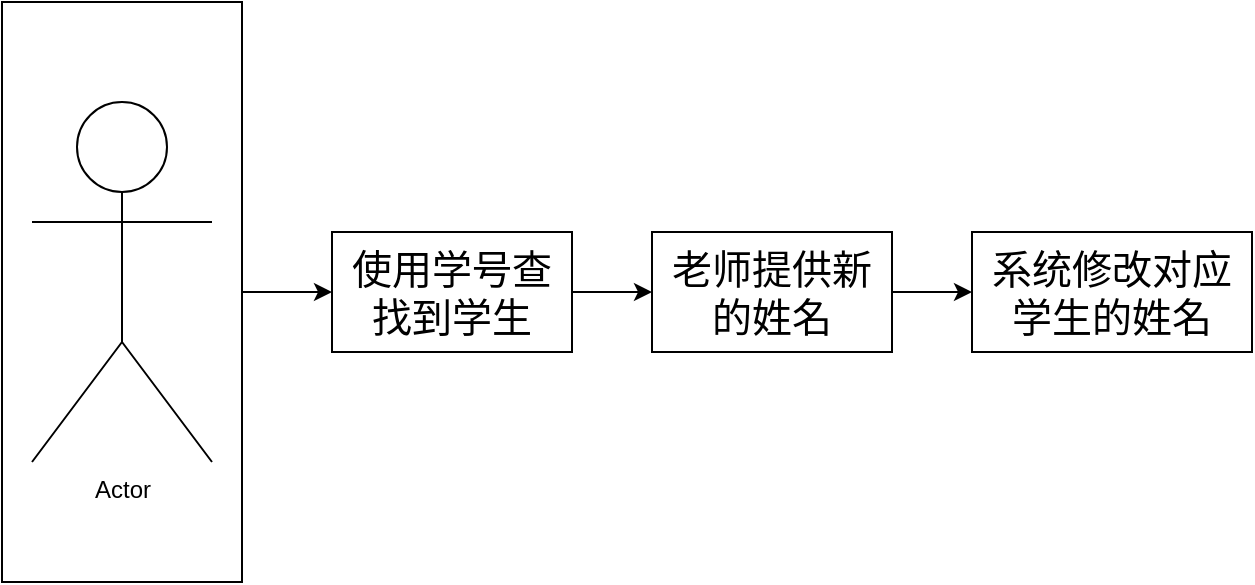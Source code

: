 <mxfile version="28.0.6">
  <diagram name="第 1 页" id="4-S_aAR4cd4ER7KxT5Eb">
    <mxGraphModel dx="1213" dy="828" grid="1" gridSize="10" guides="1" tooltips="1" connect="1" arrows="1" fold="1" page="1" pageScale="1" pageWidth="827" pageHeight="1169" math="0" shadow="0">
      <root>
        <mxCell id="0" />
        <mxCell id="1" parent="0" />
        <mxCell id="XmJOeP8d9jcaQMZHwrel-5" value="" style="whiteSpace=wrap;html=1;" vertex="1" parent="1">
          <mxGeometry x="55" y="280" width="120" height="290" as="geometry" />
        </mxCell>
        <mxCell id="XmJOeP8d9jcaQMZHwrel-1" value="Actor" style="shape=umlActor;verticalLabelPosition=bottom;verticalAlign=top;html=1;outlineConnect=0;" vertex="1" parent="1">
          <mxGeometry x="70" y="330" width="90" height="180" as="geometry" />
        </mxCell>
        <mxCell id="XmJOeP8d9jcaQMZHwrel-6" value="&lt;font style=&quot;font-size: 20px;&quot;&gt;使用学号查找到学生&lt;/font&gt;" style="rounded=0;whiteSpace=wrap;html=1;" vertex="1" parent="1">
          <mxGeometry x="220" y="395" width="120" height="60" as="geometry" />
        </mxCell>
        <mxCell id="XmJOeP8d9jcaQMZHwrel-7" value="" style="endArrow=classic;html=1;rounded=0;exitX=1;exitY=0.5;exitDx=0;exitDy=0;entryX=0;entryY=0.5;entryDx=0;entryDy=0;" edge="1" parent="1" source="XmJOeP8d9jcaQMZHwrel-5" target="XmJOeP8d9jcaQMZHwrel-6">
          <mxGeometry width="50" height="50" relative="1" as="geometry">
            <mxPoint x="390" y="450" as="sourcePoint" />
            <mxPoint x="440" y="400" as="targetPoint" />
          </mxGeometry>
        </mxCell>
        <mxCell id="XmJOeP8d9jcaQMZHwrel-8" value="" style="endArrow=classic;html=1;rounded=0;exitX=1;exitY=0.5;exitDx=0;exitDy=0;" edge="1" parent="1" source="XmJOeP8d9jcaQMZHwrel-6" target="XmJOeP8d9jcaQMZHwrel-9">
          <mxGeometry width="50" height="50" relative="1" as="geometry">
            <mxPoint x="390" y="430" as="sourcePoint" />
            <mxPoint x="400" y="425" as="targetPoint" />
          </mxGeometry>
        </mxCell>
        <mxCell id="XmJOeP8d9jcaQMZHwrel-14" value="" style="edgeStyle=orthogonalEdgeStyle;rounded=0;orthogonalLoop=1;jettySize=auto;html=1;" edge="1" parent="1" source="XmJOeP8d9jcaQMZHwrel-9" target="XmJOeP8d9jcaQMZHwrel-13">
          <mxGeometry relative="1" as="geometry" />
        </mxCell>
        <mxCell id="XmJOeP8d9jcaQMZHwrel-9" value="&lt;font style=&quot;font-size: 20px;&quot;&gt;老师提供新的姓名&lt;/font&gt;" style="rounded=0;whiteSpace=wrap;html=1;" vertex="1" parent="1">
          <mxGeometry x="380" y="395" width="120" height="60" as="geometry" />
        </mxCell>
        <mxCell id="XmJOeP8d9jcaQMZHwrel-13" value="&lt;span style=&quot;font-size: 20px;&quot;&gt;系统修改对应学生的姓名&lt;/span&gt;" style="rounded=0;whiteSpace=wrap;html=1;" vertex="1" parent="1">
          <mxGeometry x="540" y="395" width="140" height="60" as="geometry" />
        </mxCell>
      </root>
    </mxGraphModel>
  </diagram>
</mxfile>
